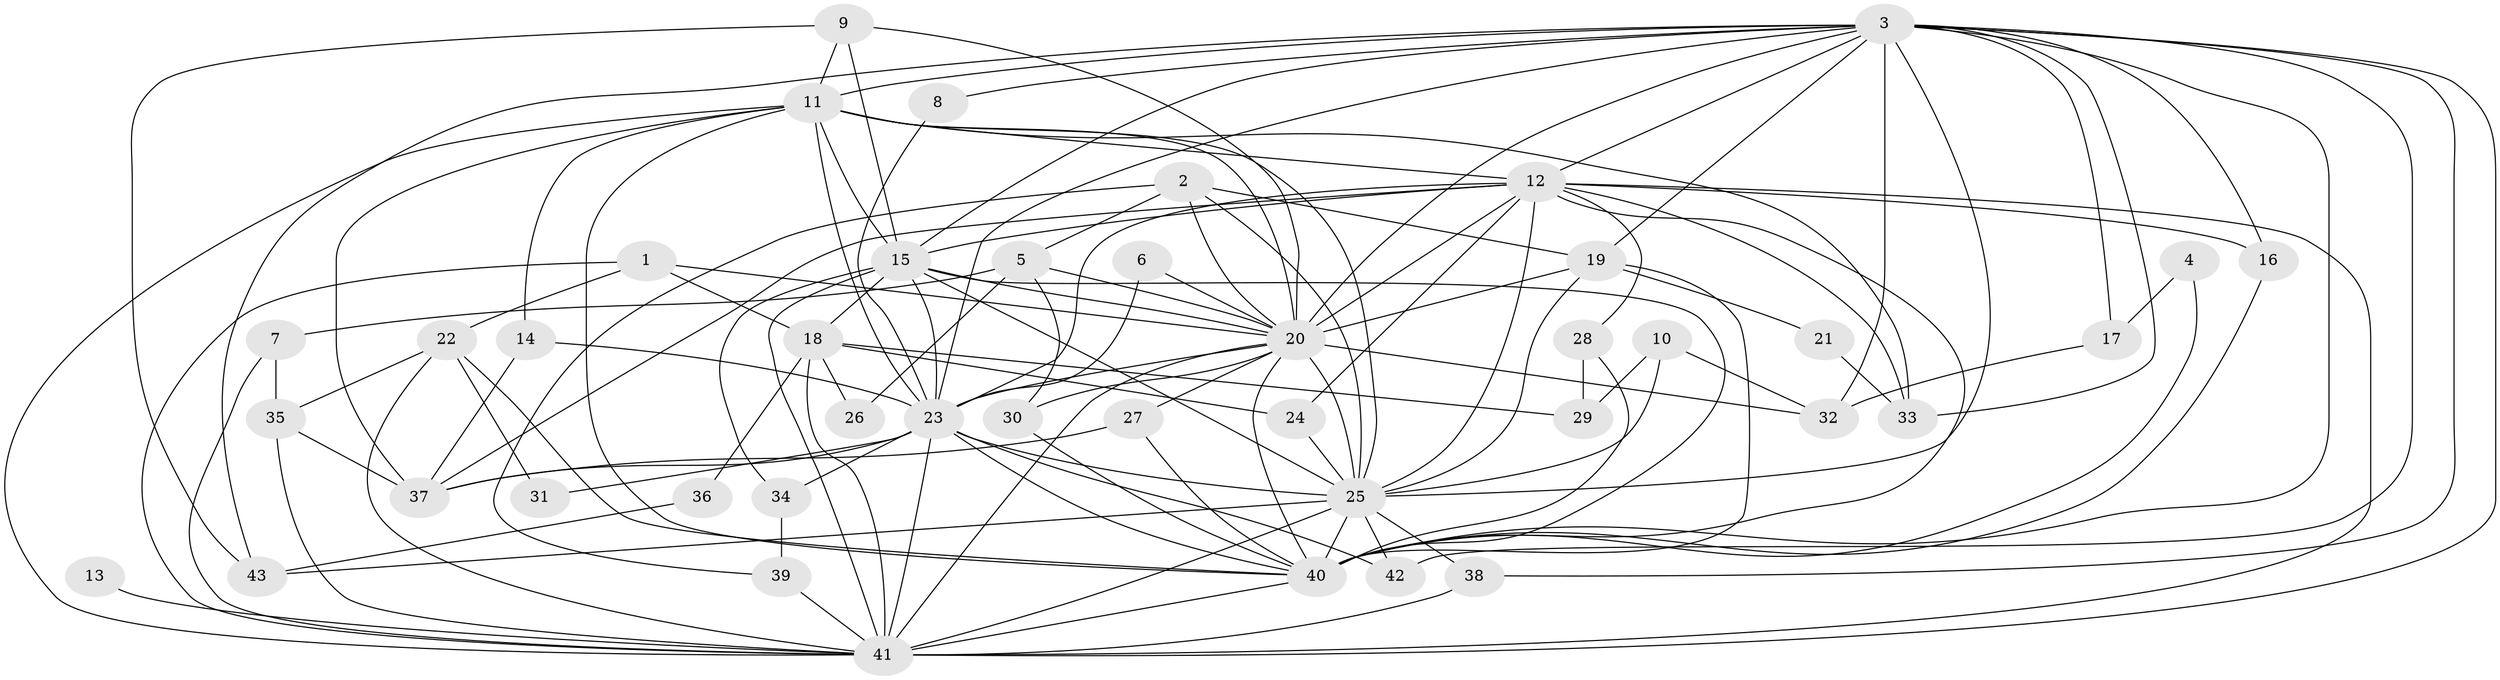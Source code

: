 // original degree distribution, {19: 0.023529411764705882, 17: 0.011764705882352941, 23: 0.023529411764705882, 20: 0.011764705882352941, 14: 0.023529411764705882, 18: 0.023529411764705882, 4: 0.08235294117647059, 2: 0.5411764705882353, 5: 0.03529411764705882, 3: 0.17647058823529413, 6: 0.03529411764705882, 7: 0.011764705882352941}
// Generated by graph-tools (version 1.1) at 2025/01/03/09/25 03:01:14]
// undirected, 43 vertices, 123 edges
graph export_dot {
graph [start="1"]
  node [color=gray90,style=filled];
  1;
  2;
  3;
  4;
  5;
  6;
  7;
  8;
  9;
  10;
  11;
  12;
  13;
  14;
  15;
  16;
  17;
  18;
  19;
  20;
  21;
  22;
  23;
  24;
  25;
  26;
  27;
  28;
  29;
  30;
  31;
  32;
  33;
  34;
  35;
  36;
  37;
  38;
  39;
  40;
  41;
  42;
  43;
  1 -- 18 [weight=1.0];
  1 -- 20 [weight=1.0];
  1 -- 22 [weight=1.0];
  1 -- 41 [weight=1.0];
  2 -- 5 [weight=1.0];
  2 -- 19 [weight=1.0];
  2 -- 20 [weight=1.0];
  2 -- 25 [weight=1.0];
  2 -- 39 [weight=1.0];
  3 -- 8 [weight=1.0];
  3 -- 11 [weight=2.0];
  3 -- 12 [weight=2.0];
  3 -- 15 [weight=1.0];
  3 -- 16 [weight=1.0];
  3 -- 17 [weight=1.0];
  3 -- 19 [weight=1.0];
  3 -- 20 [weight=1.0];
  3 -- 23 [weight=1.0];
  3 -- 25 [weight=2.0];
  3 -- 32 [weight=2.0];
  3 -- 33 [weight=1.0];
  3 -- 38 [weight=1.0];
  3 -- 40 [weight=2.0];
  3 -- 41 [weight=1.0];
  3 -- 42 [weight=1.0];
  3 -- 43 [weight=1.0];
  4 -- 17 [weight=1.0];
  4 -- 40 [weight=1.0];
  5 -- 7 [weight=1.0];
  5 -- 20 [weight=1.0];
  5 -- 26 [weight=1.0];
  5 -- 30 [weight=1.0];
  6 -- 20 [weight=1.0];
  6 -- 23 [weight=1.0];
  7 -- 35 [weight=1.0];
  7 -- 41 [weight=1.0];
  8 -- 23 [weight=1.0];
  9 -- 11 [weight=1.0];
  9 -- 15 [weight=1.0];
  9 -- 20 [weight=1.0];
  9 -- 43 [weight=1.0];
  10 -- 25 [weight=1.0];
  10 -- 29 [weight=1.0];
  10 -- 32 [weight=1.0];
  11 -- 12 [weight=2.0];
  11 -- 14 [weight=1.0];
  11 -- 15 [weight=1.0];
  11 -- 20 [weight=1.0];
  11 -- 23 [weight=2.0];
  11 -- 25 [weight=2.0];
  11 -- 33 [weight=1.0];
  11 -- 37 [weight=1.0];
  11 -- 40 [weight=1.0];
  11 -- 41 [weight=2.0];
  12 -- 15 [weight=1.0];
  12 -- 16 [weight=1.0];
  12 -- 20 [weight=1.0];
  12 -- 23 [weight=1.0];
  12 -- 24 [weight=1.0];
  12 -- 25 [weight=3.0];
  12 -- 28 [weight=1.0];
  12 -- 33 [weight=2.0];
  12 -- 37 [weight=1.0];
  12 -- 40 [weight=1.0];
  12 -- 41 [weight=1.0];
  13 -- 41 [weight=1.0];
  14 -- 23 [weight=1.0];
  14 -- 37 [weight=1.0];
  15 -- 18 [weight=1.0];
  15 -- 20 [weight=1.0];
  15 -- 23 [weight=1.0];
  15 -- 25 [weight=3.0];
  15 -- 34 [weight=2.0];
  15 -- 40 [weight=1.0];
  15 -- 41 [weight=1.0];
  16 -- 40 [weight=1.0];
  17 -- 32 [weight=1.0];
  18 -- 24 [weight=1.0];
  18 -- 26 [weight=1.0];
  18 -- 29 [weight=1.0];
  18 -- 36 [weight=1.0];
  18 -- 41 [weight=1.0];
  19 -- 20 [weight=1.0];
  19 -- 21 [weight=1.0];
  19 -- 25 [weight=1.0];
  19 -- 40 [weight=1.0];
  20 -- 23 [weight=1.0];
  20 -- 25 [weight=5.0];
  20 -- 27 [weight=1.0];
  20 -- 30 [weight=1.0];
  20 -- 32 [weight=2.0];
  20 -- 40 [weight=1.0];
  20 -- 41 [weight=1.0];
  21 -- 33 [weight=1.0];
  22 -- 31 [weight=1.0];
  22 -- 35 [weight=1.0];
  22 -- 40 [weight=1.0];
  22 -- 41 [weight=1.0];
  23 -- 25 [weight=2.0];
  23 -- 31 [weight=1.0];
  23 -- 34 [weight=1.0];
  23 -- 37 [weight=1.0];
  23 -- 40 [weight=2.0];
  23 -- 41 [weight=1.0];
  23 -- 42 [weight=1.0];
  24 -- 25 [weight=1.0];
  25 -- 38 [weight=1.0];
  25 -- 40 [weight=2.0];
  25 -- 41 [weight=3.0];
  25 -- 42 [weight=1.0];
  25 -- 43 [weight=1.0];
  27 -- 37 [weight=1.0];
  27 -- 40 [weight=1.0];
  28 -- 29 [weight=1.0];
  28 -- 40 [weight=1.0];
  30 -- 40 [weight=1.0];
  34 -- 39 [weight=1.0];
  35 -- 37 [weight=1.0];
  35 -- 41 [weight=1.0];
  36 -- 43 [weight=1.0];
  38 -- 41 [weight=1.0];
  39 -- 41 [weight=1.0];
  40 -- 41 [weight=1.0];
}
